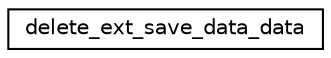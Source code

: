 digraph "Graphical Class Hierarchy"
{
  edge [fontname="Helvetica",fontsize="10",labelfontname="Helvetica",labelfontsize="10"];
  node [fontname="Helvetica",fontsize="10",shape=record];
  rankdir="LR";
  Node1 [label="delete_ext_save_data_data",height=0.2,width=0.4,color="black", fillcolor="white", style="filled",URL="$structdelete__ext__save__data__data.html"];
}
